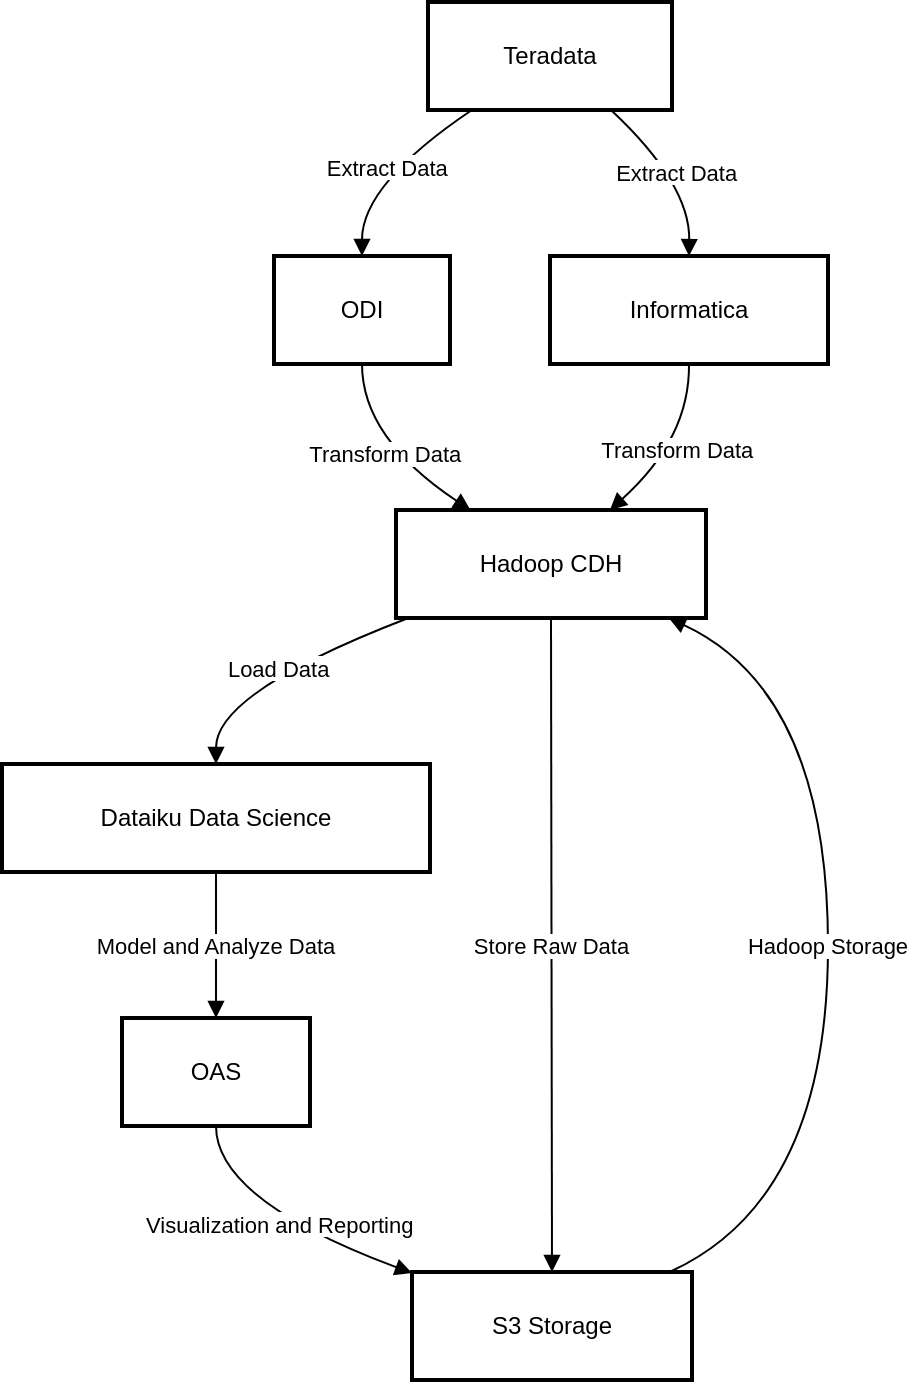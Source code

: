 <mxfile version="27.0.6">
  <diagram name="Page-1" id="PhSbpU3b6vOQKgBNlHbb">
    <mxGraphModel>
      <root>
        <mxCell id="0" />
        <mxCell id="1" parent="0" />
        <mxCell id="2" value="Teradata" style="whiteSpace=wrap;strokeWidth=2;" vertex="1" parent="1">
          <mxGeometry x="221" y="8" width="122" height="54" as="geometry" />
        </mxCell>
        <mxCell id="3" value="ODI" style="whiteSpace=wrap;strokeWidth=2;" vertex="1" parent="1">
          <mxGeometry x="144" y="135" width="88" height="54" as="geometry" />
        </mxCell>
        <mxCell id="4" value="Informatica" style="whiteSpace=wrap;strokeWidth=2;" vertex="1" parent="1">
          <mxGeometry x="282" y="135" width="139" height="54" as="geometry" />
        </mxCell>
        <mxCell id="5" value="Hadoop CDH" style="whiteSpace=wrap;strokeWidth=2;" vertex="1" parent="1">
          <mxGeometry x="205" y="262" width="155" height="54" as="geometry" />
        </mxCell>
        <mxCell id="6" value="Dataiku Data Science" style="whiteSpace=wrap;strokeWidth=2;" vertex="1" parent="1">
          <mxGeometry x="8" y="389" width="214" height="54" as="geometry" />
        </mxCell>
        <mxCell id="7" value="OAS" style="whiteSpace=wrap;strokeWidth=2;" vertex="1" parent="1">
          <mxGeometry x="68" y="516" width="94" height="54" as="geometry" />
        </mxCell>
        <mxCell id="8" value="S3 Storage" style="whiteSpace=wrap;strokeWidth=2;" vertex="1" parent="1">
          <mxGeometry x="213" y="643" width="140" height="54" as="geometry" />
        </mxCell>
        <mxCell id="9" value="Extract Data" style="curved=1;startArrow=none;endArrow=block;exitX=0.18;exitY=1;entryX=0.5;entryY=0;" edge="1" parent="1" source="2" target="3">
          <mxGeometry relative="1" as="geometry">
            <Array as="points">
              <mxPoint x="188" y="99" />
            </Array>
          </mxGeometry>
        </mxCell>
        <mxCell id="10" value="Extract Data" style="curved=1;startArrow=none;endArrow=block;exitX=0.75;exitY=1;entryX=0.5;entryY=0;" edge="1" parent="1" source="2" target="4">
          <mxGeometry relative="1" as="geometry">
            <Array as="points">
              <mxPoint x="352" y="99" />
            </Array>
          </mxGeometry>
        </mxCell>
        <mxCell id="11" value="Transform Data" style="curved=1;startArrow=none;endArrow=block;exitX=0.5;exitY=1;entryX=0.24;entryY=0;" edge="1" parent="1" source="3" target="5">
          <mxGeometry relative="1" as="geometry">
            <Array as="points">
              <mxPoint x="188" y="226" />
            </Array>
          </mxGeometry>
        </mxCell>
        <mxCell id="12" value="Transform Data" style="curved=1;startArrow=none;endArrow=block;exitX=0.5;exitY=1;entryX=0.69;entryY=0;" edge="1" parent="1" source="4" target="5">
          <mxGeometry relative="1" as="geometry">
            <Array as="points">
              <mxPoint x="352" y="226" />
            </Array>
          </mxGeometry>
        </mxCell>
        <mxCell id="13" value="Load Data" style="curved=1;startArrow=none;endArrow=block;exitX=0.04;exitY=1;entryX=0.5;entryY=0;" edge="1" parent="1" source="5" target="6">
          <mxGeometry relative="1" as="geometry">
            <Array as="points">
              <mxPoint x="115" y="353" />
            </Array>
          </mxGeometry>
        </mxCell>
        <mxCell id="14" value="Model and Analyze Data" style="curved=1;startArrow=none;endArrow=block;exitX=0.5;exitY=1;entryX=0.5;entryY=0;" edge="1" parent="1" source="6" target="7">
          <mxGeometry relative="1" as="geometry">
            <Array as="points" />
          </mxGeometry>
        </mxCell>
        <mxCell id="15" value="Visualization and Reporting" style="curved=1;startArrow=none;endArrow=block;exitX=0.5;exitY=1;entryX=0;entryY=0.01;" edge="1" parent="1" source="7" target="8">
          <mxGeometry relative="1" as="geometry">
            <Array as="points">
              <mxPoint x="115" y="607" />
            </Array>
          </mxGeometry>
        </mxCell>
        <mxCell id="16" value="Store Raw Data" style="curved=1;startArrow=none;endArrow=block;exitX=0.5;exitY=1;entryX=0.5;entryY=0;" edge="1" parent="1" source="5" target="8">
          <mxGeometry relative="1" as="geometry">
            <Array as="points" />
          </mxGeometry>
        </mxCell>
        <mxCell id="17" value="Hadoop Storage" style="curved=1;startArrow=none;endArrow=block;exitX=0.92;exitY=0;entryX=0.88;entryY=1;" edge="1" parent="1" source="8" target="5">
          <mxGeometry relative="1" as="geometry">
            <Array as="points">
              <mxPoint x="421" y="607" />
              <mxPoint x="421" y="353" />
            </Array>
          </mxGeometry>
        </mxCell>
      </root>
    </mxGraphModel>
  </diagram>
</mxfile>
